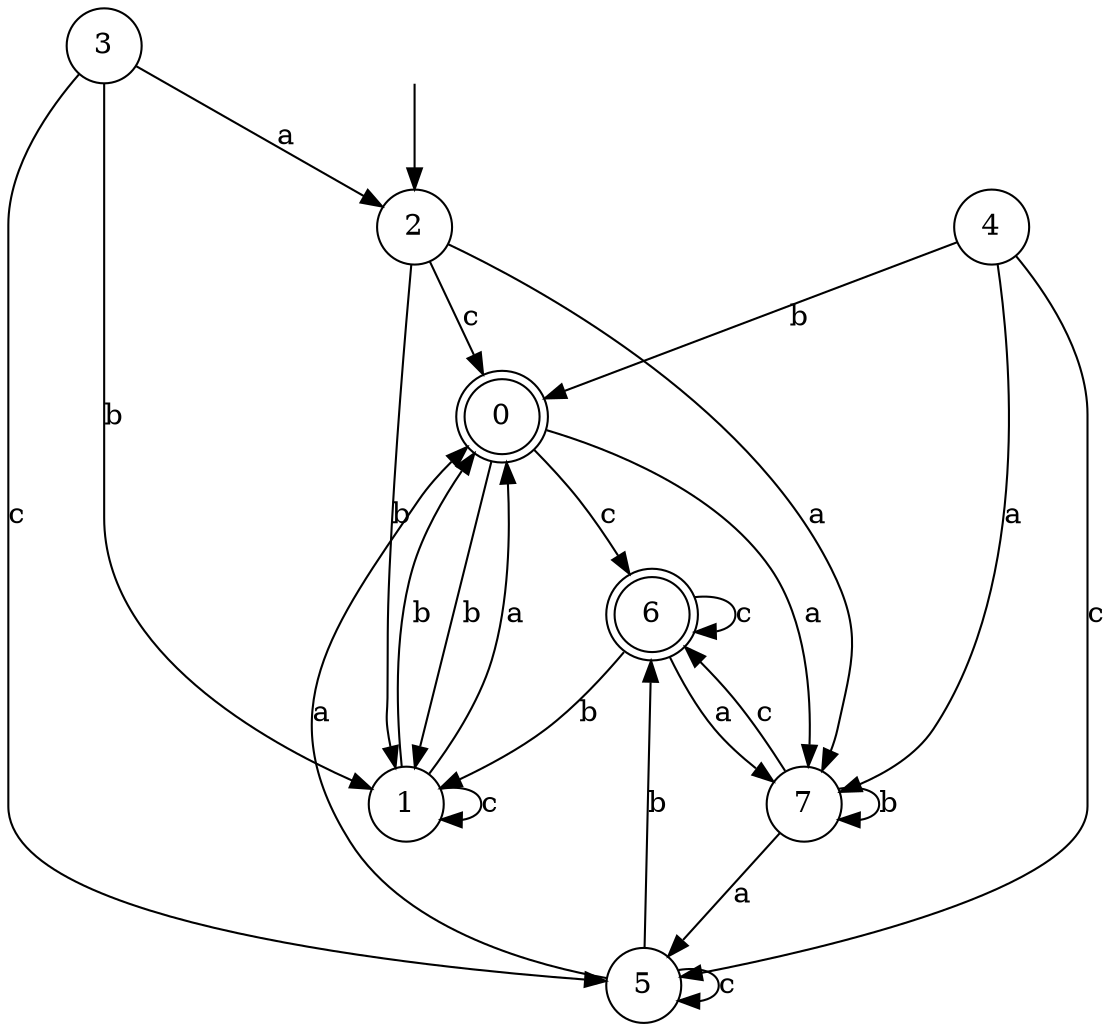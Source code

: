 digraph g {
__start [label=""shape=none]
	2[shape="circle" label="2"]
	0[shape="doublecircle" label="0"]
	1[shape="circle" label="1"]
	3[shape="circle" label="3"]
	4[shape="circle" label="4"]
	5[shape="circle" label="5"]
	6[shape="doublecircle" label="6"]
	7[shape="circle" label="7"]

__start -> 2
	0 -> 7 [label="a"]
	0 -> 1 [label="b"]
	0 -> 6 [label="c"]
	1 -> 0 [label="a"]
	1 -> 0 [label="b"]
	1 -> 1 [label="c"]
	2 -> 7 [label="a"]
	2 -> 1 [label="b"]
	2 -> 0 [label="c"]
	3 -> 2 [label="a"]
	3 -> 1 [label="b"]
	3 -> 5 [label="c"]
	4 -> 7 [label="a"]
	4 -> 0 [label="b"]
	4 -> 5 [label="c"]
	5 -> 0 [label="a"]
	5 -> 6 [label="b"]
	5 -> 5 [label="c"]
	6 -> 7 [label="a"]
	6 -> 1 [label="b"]
	6 -> 6 [label="c"]
	7 -> 5 [label="a"]
	7 -> 7 [label="b"]
	7 -> 6 [label="c"]
}
